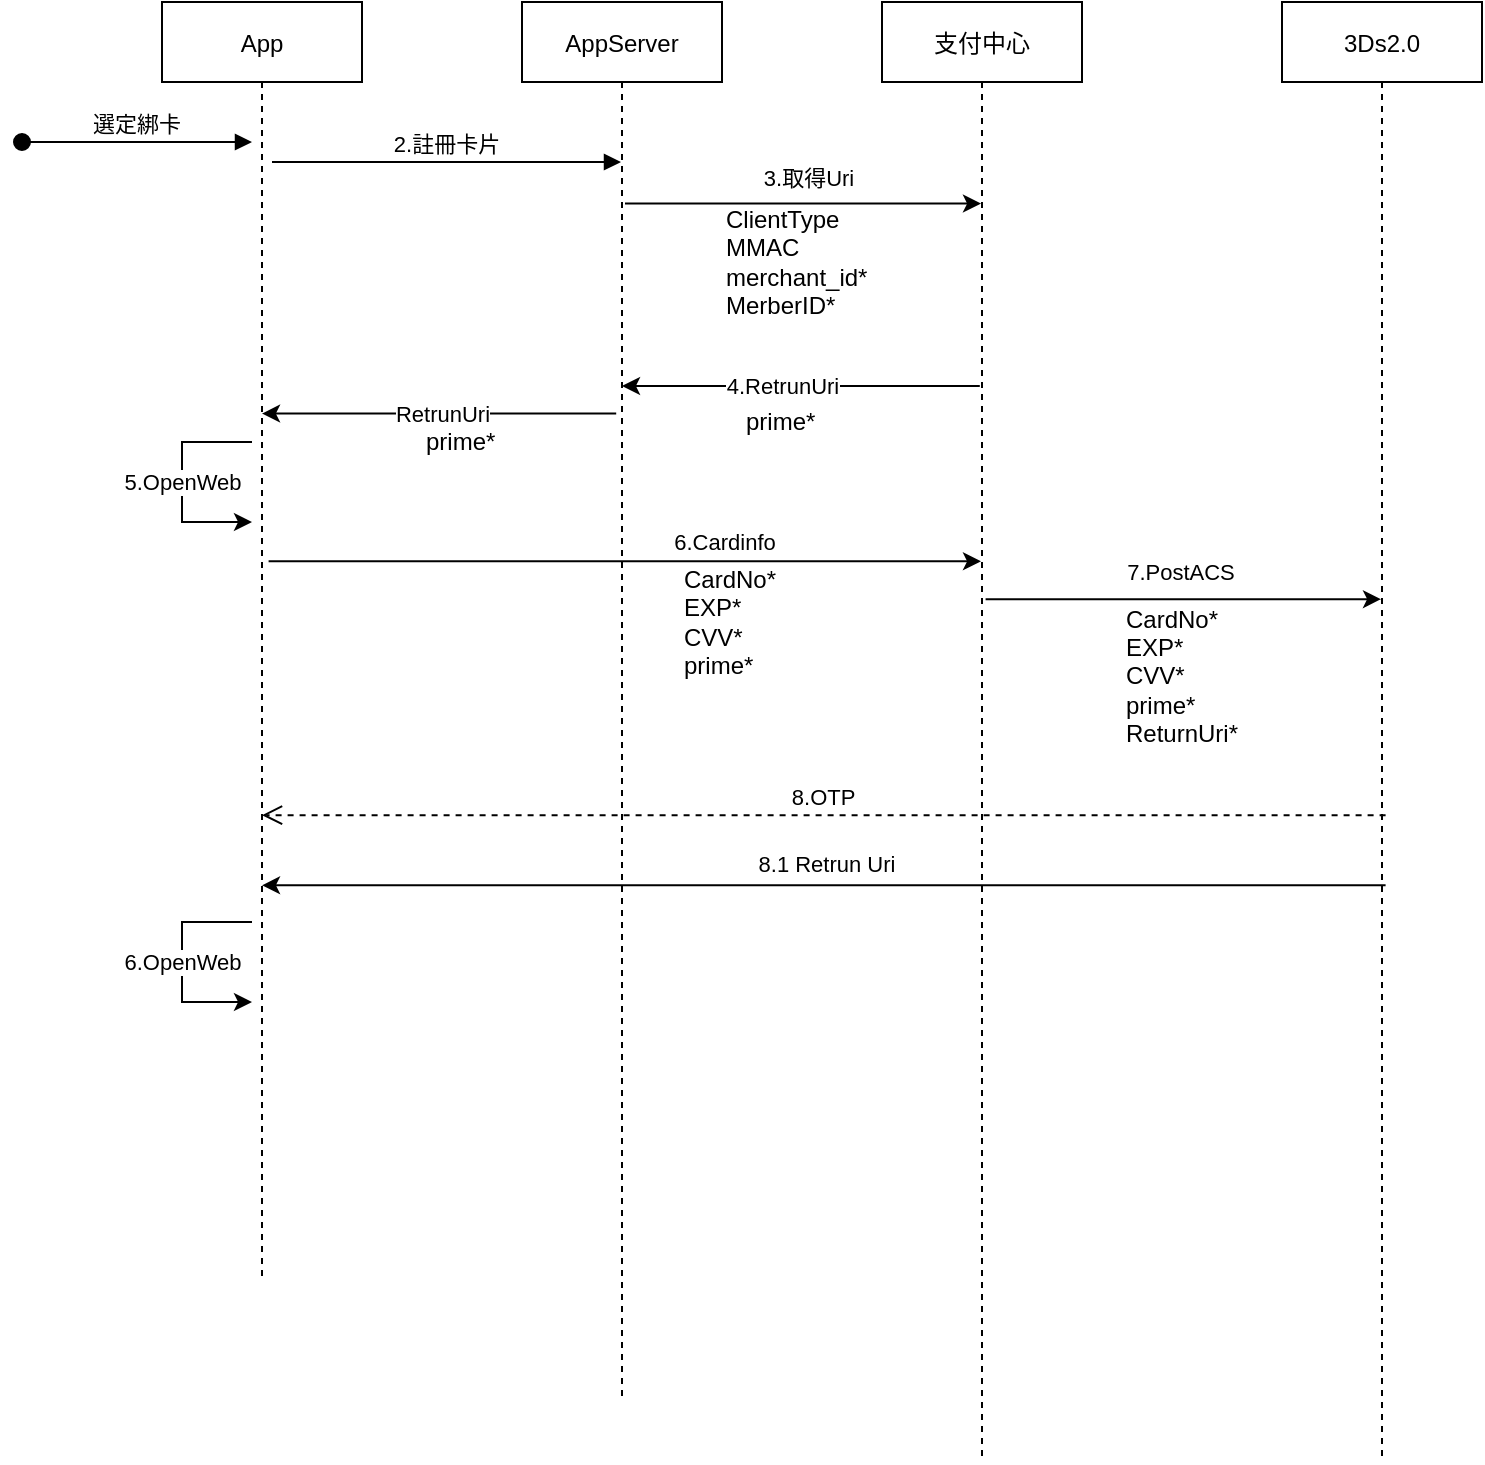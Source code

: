 <mxfile version="15.2.7" type="github">
  <diagram id="kgpKYQtTHZ0yAKxKKP6v" name="Page-1">
    <mxGraphModel dx="898" dy="533" grid="1" gridSize="10" guides="1" tooltips="1" connect="1" arrows="1" fold="1" page="1" pageScale="1" pageWidth="850" pageHeight="1100" math="0" shadow="0">
      <root>
        <mxCell id="0" />
        <mxCell id="1" parent="0" />
        <mxCell id="3nuBFxr9cyL0pnOWT2aG-1" value="App" style="shape=umlLifeline;perimeter=lifelinePerimeter;container=1;collapsible=0;recursiveResize=0;rounded=0;shadow=0;strokeWidth=1;" parent="1" vertex="1">
          <mxGeometry x="120" y="80" width="100" height="640" as="geometry" />
        </mxCell>
        <mxCell id="3nuBFxr9cyL0pnOWT2aG-3" value="選定綁卡" style="verticalAlign=bottom;startArrow=oval;endArrow=block;startSize=8;shadow=0;strokeWidth=1;" parent="3nuBFxr9cyL0pnOWT2aG-1" edge="1">
          <mxGeometry relative="1" as="geometry">
            <mxPoint x="-70" y="70" as="sourcePoint" />
            <mxPoint x="45" y="70" as="targetPoint" />
          </mxGeometry>
        </mxCell>
        <mxCell id="Y2x539OA1s0hVQchXd1s-7" value="5.OpenWeb" style="edgeStyle=elbowEdgeStyle;rounded=0;orthogonalLoop=1;jettySize=auto;html=1;" edge="1" parent="3nuBFxr9cyL0pnOWT2aG-1">
          <mxGeometry relative="1" as="geometry">
            <mxPoint x="45" y="260" as="targetPoint" />
            <mxPoint x="45" y="220" as="sourcePoint" />
            <Array as="points">
              <mxPoint x="10" y="220" />
              <mxPoint x="-20" y="170" />
            </Array>
          </mxGeometry>
        </mxCell>
        <mxCell id="Y2x539OA1s0hVQchXd1s-16" value="6.OpenWeb" style="edgeStyle=elbowEdgeStyle;rounded=0;orthogonalLoop=1;jettySize=auto;html=1;" edge="1" parent="3nuBFxr9cyL0pnOWT2aG-1">
          <mxGeometry relative="1" as="geometry">
            <mxPoint x="45" y="500" as="targetPoint" />
            <mxPoint x="45" y="460" as="sourcePoint" />
            <Array as="points">
              <mxPoint x="10" y="460" />
              <mxPoint x="-20" y="410" />
            </Array>
          </mxGeometry>
        </mxCell>
        <mxCell id="3nuBFxr9cyL0pnOWT2aG-5" value="AppServer" style="shape=umlLifeline;perimeter=lifelinePerimeter;container=1;collapsible=0;recursiveResize=0;rounded=0;shadow=0;strokeWidth=1;" parent="1" vertex="1">
          <mxGeometry x="300" y="80" width="100" height="700" as="geometry" />
        </mxCell>
        <mxCell id="3nuBFxr9cyL0pnOWT2aG-7" value="8.OTP" style="verticalAlign=bottom;endArrow=open;dashed=1;endSize=8;shadow=0;strokeWidth=1;exitX=0.518;exitY=0.557;exitDx=0;exitDy=0;exitPerimeter=0;" parent="1" target="3nuBFxr9cyL0pnOWT2aG-1" edge="1" source="lk1ND6efCQZE3QLZBZsw-10">
          <mxGeometry relative="1" as="geometry">
            <mxPoint x="175" y="425.6" as="targetPoint" />
            <mxPoint x="734" y="530" as="sourcePoint" />
          </mxGeometry>
        </mxCell>
        <mxCell id="3nuBFxr9cyL0pnOWT2aG-8" value="2.註冊卡片" style="verticalAlign=bottom;endArrow=block;shadow=0;strokeWidth=1;" parent="1" target="3nuBFxr9cyL0pnOWT2aG-5" edge="1">
          <mxGeometry relative="1" as="geometry">
            <mxPoint x="175" y="160" as="sourcePoint" />
            <mxPoint x="351" y="162" as="targetPoint" />
            <Array as="points">
              <mxPoint x="250" y="160" />
            </Array>
          </mxGeometry>
        </mxCell>
        <mxCell id="lk1ND6efCQZE3QLZBZsw-1" value="支付中心" style="shape=umlLifeline;perimeter=lifelinePerimeter;container=1;collapsible=0;recursiveResize=0;rounded=0;shadow=0;strokeWidth=1;" parent="1" vertex="1">
          <mxGeometry x="480" y="80" width="100" height="730" as="geometry" />
        </mxCell>
        <mxCell id="lk1ND6efCQZE3QLZBZsw-3" value="prime*" style="text;html=1;verticalAlign=middle;resizable=0;points=[];autosize=1;strokeColor=none;fillColor=none;" parent="1" vertex="1">
          <mxGeometry x="250" y="290" width="50" height="20" as="geometry" />
        </mxCell>
        <mxCell id="lk1ND6efCQZE3QLZBZsw-9" value="3.取得Uri" style="edgeStyle=none;rounded=0;orthogonalLoop=1;jettySize=auto;html=1;exitX=0.515;exitY=0.144;exitDx=0;exitDy=0;exitPerimeter=0;" parent="1" source="3nuBFxr9cyL0pnOWT2aG-5" target="lk1ND6efCQZE3QLZBZsw-1" edge="1">
          <mxGeometry x="0.011" y="13" relative="1" as="geometry">
            <mxPoint x="355" y="205" as="sourcePoint" />
            <mxPoint x="1" as="offset" />
          </mxGeometry>
        </mxCell>
        <mxCell id="lk1ND6efCQZE3QLZBZsw-10" value="3Ds2.0" style="shape=umlLifeline;perimeter=lifelinePerimeter;container=1;collapsible=0;recursiveResize=0;rounded=0;shadow=0;strokeWidth=1;" parent="1" vertex="1">
          <mxGeometry x="680" y="80" width="100" height="730" as="geometry" />
        </mxCell>
        <mxCell id="lk1ND6efCQZE3QLZBZsw-12" value="ClientType&lt;br&gt;MMAC&lt;br&gt;merchant_id*&lt;br&gt;MerberID*" style="text;html=1;verticalAlign=middle;resizable=0;points=[];autosize=1;strokeColor=none;fillColor=none;" parent="1" vertex="1">
          <mxGeometry x="400" y="180" width="90" height="60" as="geometry" />
        </mxCell>
        <mxCell id="lk1ND6efCQZE3QLZBZsw-13" value="4.RetrunUri" style="edgeStyle=none;rounded=0;orthogonalLoop=1;jettySize=auto;html=1;exitX=0.489;exitY=0.263;exitDx=0;exitDy=0;exitPerimeter=0;" parent="1" source="lk1ND6efCQZE3QLZBZsw-1" target="3nuBFxr9cyL0pnOWT2aG-5" edge="1">
          <mxGeometry x="0.103" relative="1" as="geometry">
            <mxPoint x="358.5" y="192.96" as="sourcePoint" />
            <mxPoint x="180" y="288" as="targetPoint" />
            <mxPoint as="offset" />
            <Array as="points">
              <mxPoint x="350" y="272" />
            </Array>
          </mxGeometry>
        </mxCell>
        <mxCell id="Y2x539OA1s0hVQchXd1s-4" value="6.Cardinfo" style="edgeStyle=none;rounded=0;orthogonalLoop=1;jettySize=auto;html=1;exitX=0.533;exitY=0.437;exitDx=0;exitDy=0;exitPerimeter=0;" edge="1" parent="1" source="3nuBFxr9cyL0pnOWT2aG-1" target="lk1ND6efCQZE3QLZBZsw-1">
          <mxGeometry x="0.281" y="10" relative="1" as="geometry">
            <mxPoint x="172" y="380.0" as="sourcePoint" />
            <mxPoint as="offset" />
            <mxPoint x="528" y="380.36" as="targetPoint" />
          </mxGeometry>
        </mxCell>
        <mxCell id="Y2x539OA1s0hVQchXd1s-10" value="CardNo*&lt;br&gt;EXP*&lt;br&gt;CVV*&lt;br&gt;prime*" style="text;html=1;verticalAlign=middle;resizable=0;points=[];autosize=1;strokeColor=none;fillColor=none;" vertex="1" parent="1">
          <mxGeometry x="379" y="360" width="60" height="60" as="geometry" />
        </mxCell>
        <mxCell id="Y2x539OA1s0hVQchXd1s-11" value="7.PostACS" style="endArrow=classic;html=1;exitX=0.518;exitY=0.409;exitDx=0;exitDy=0;exitPerimeter=0;" edge="1" parent="1" source="lk1ND6efCQZE3QLZBZsw-1" target="lk1ND6efCQZE3QLZBZsw-10">
          <mxGeometry x="-0.013" y="14" width="50" height="50" relative="1" as="geometry">
            <mxPoint x="533" y="474" as="sourcePoint" />
            <mxPoint x="480" y="280" as="targetPoint" />
            <mxPoint as="offset" />
          </mxGeometry>
        </mxCell>
        <mxCell id="Y2x539OA1s0hVQchXd1s-12" value="8.1 Retrun Uri" style="endArrow=classic;html=1;exitX=0.518;exitY=0.605;exitDx=0;exitDy=0;exitPerimeter=0;" edge="1" parent="1" source="lk1ND6efCQZE3QLZBZsw-10" target="3nuBFxr9cyL0pnOWT2aG-1">
          <mxGeometry x="-0.003" y="-11" width="50" height="50" relative="1" as="geometry">
            <mxPoint x="730" y="470" as="sourcePoint" />
            <mxPoint x="480" y="330" as="targetPoint" />
            <mxPoint as="offset" />
          </mxGeometry>
        </mxCell>
        <mxCell id="Y2x539OA1s0hVQchXd1s-13" value="RetrunUri" style="endArrow=classic;html=1;exitX=0.471;exitY=0.294;exitDx=0;exitDy=0;exitPerimeter=0;" edge="1" parent="1" source="3nuBFxr9cyL0pnOWT2aG-5" target="3nuBFxr9cyL0pnOWT2aG-1">
          <mxGeometry x="-0.019" width="50" height="50" relative="1" as="geometry">
            <mxPoint x="430" y="380" as="sourcePoint" />
            <mxPoint x="480" y="330" as="targetPoint" />
            <mxPoint as="offset" />
          </mxGeometry>
        </mxCell>
        <mxCell id="Y2x539OA1s0hVQchXd1s-15" value="prime*" style="text;html=1;verticalAlign=middle;resizable=0;points=[];autosize=1;strokeColor=none;fillColor=none;" vertex="1" parent="1">
          <mxGeometry x="410" y="280" width="50" height="20" as="geometry" />
        </mxCell>
        <mxCell id="Y2x539OA1s0hVQchXd1s-18" value="CardNo*&lt;br&gt;EXP*&lt;br&gt;CVV*&lt;br&gt;prime*&lt;br&gt;ReturnUri*" style="text;html=1;verticalAlign=middle;resizable=0;points=[];autosize=1;strokeColor=none;fillColor=none;" vertex="1" parent="1">
          <mxGeometry x="600" y="382" width="70" height="70" as="geometry" />
        </mxCell>
      </root>
    </mxGraphModel>
  </diagram>
</mxfile>
